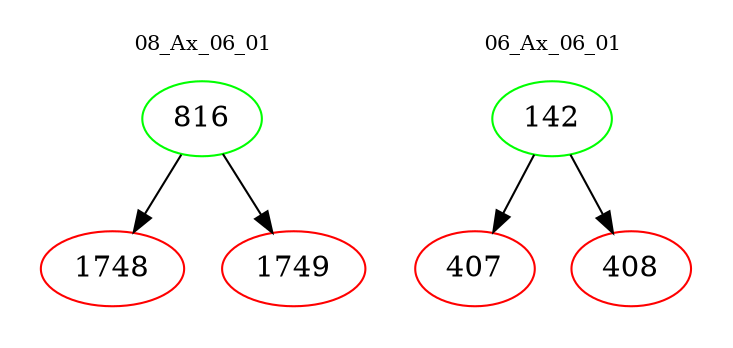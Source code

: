 digraph{
subgraph cluster_0 {
color = white
label = "08_Ax_06_01";
fontsize=10;
T0_816 [label="816", color="green"]
T0_816 -> T0_1748 [color="black"]
T0_1748 [label="1748", color="red"]
T0_816 -> T0_1749 [color="black"]
T0_1749 [label="1749", color="red"]
}
subgraph cluster_1 {
color = white
label = "06_Ax_06_01";
fontsize=10;
T1_142 [label="142", color="green"]
T1_142 -> T1_407 [color="black"]
T1_407 [label="407", color="red"]
T1_142 -> T1_408 [color="black"]
T1_408 [label="408", color="red"]
}
}
